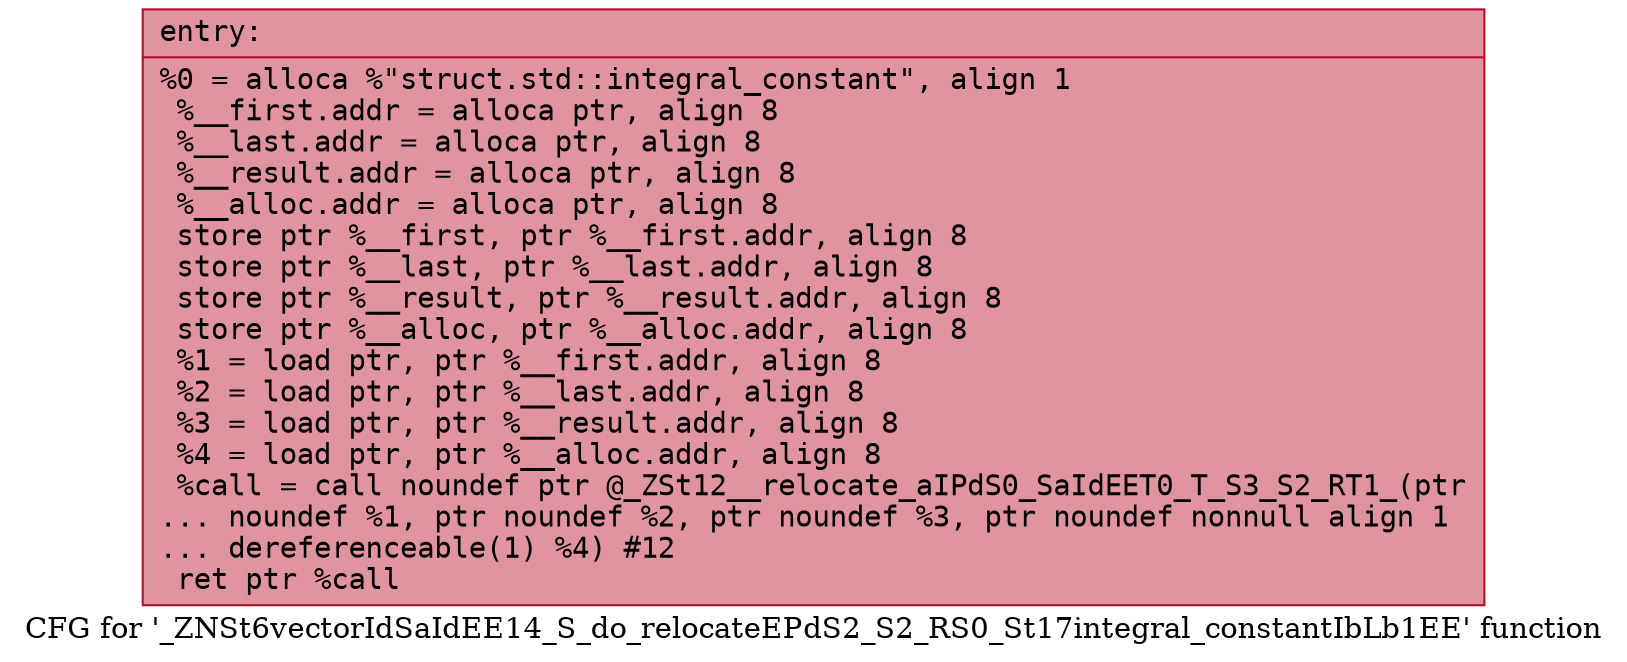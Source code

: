 digraph "CFG for '_ZNSt6vectorIdSaIdEE14_S_do_relocateEPdS2_S2_RS0_St17integral_constantIbLb1EE' function" {
	label="CFG for '_ZNSt6vectorIdSaIdEE14_S_do_relocateEPdS2_S2_RS0_St17integral_constantIbLb1EE' function";

	Node0x555f5b101eb0 [shape=record,color="#b70d28ff", style=filled, fillcolor="#b70d2870" fontname="Courier",label="{entry:\l|  %0 = alloca %\"struct.std::integral_constant\", align 1\l  %__first.addr = alloca ptr, align 8\l  %__last.addr = alloca ptr, align 8\l  %__result.addr = alloca ptr, align 8\l  %__alloc.addr = alloca ptr, align 8\l  store ptr %__first, ptr %__first.addr, align 8\l  store ptr %__last, ptr %__last.addr, align 8\l  store ptr %__result, ptr %__result.addr, align 8\l  store ptr %__alloc, ptr %__alloc.addr, align 8\l  %1 = load ptr, ptr %__first.addr, align 8\l  %2 = load ptr, ptr %__last.addr, align 8\l  %3 = load ptr, ptr %__result.addr, align 8\l  %4 = load ptr, ptr %__alloc.addr, align 8\l  %call = call noundef ptr @_ZSt12__relocate_aIPdS0_SaIdEET0_T_S3_S2_RT1_(ptr\l... noundef %1, ptr noundef %2, ptr noundef %3, ptr noundef nonnull align 1\l... dereferenceable(1) %4) #12\l  ret ptr %call\l}"];
}

